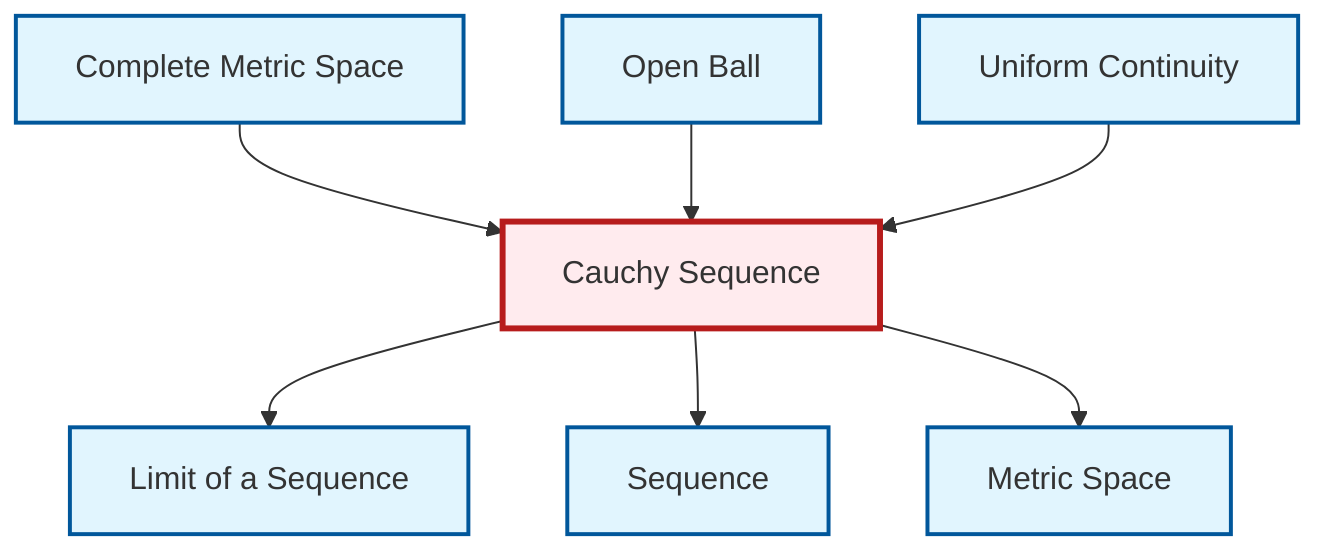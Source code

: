 graph TD
    classDef definition fill:#e1f5fe,stroke:#01579b,stroke-width:2px
    classDef theorem fill:#f3e5f5,stroke:#4a148c,stroke-width:2px
    classDef axiom fill:#fff3e0,stroke:#e65100,stroke-width:2px
    classDef example fill:#e8f5e9,stroke:#1b5e20,stroke-width:2px
    classDef current fill:#ffebee,stroke:#b71c1c,stroke-width:3px
    def-open-ball["Open Ball"]:::definition
    def-cauchy-sequence["Cauchy Sequence"]:::definition
    def-metric-space["Metric Space"]:::definition
    def-uniform-continuity["Uniform Continuity"]:::definition
    def-complete-metric-space["Complete Metric Space"]:::definition
    def-sequence["Sequence"]:::definition
    def-limit["Limit of a Sequence"]:::definition
    def-complete-metric-space --> def-cauchy-sequence
    def-cauchy-sequence --> def-limit
    def-cauchy-sequence --> def-sequence
    def-open-ball --> def-cauchy-sequence
    def-uniform-continuity --> def-cauchy-sequence
    def-cauchy-sequence --> def-metric-space
    class def-cauchy-sequence current